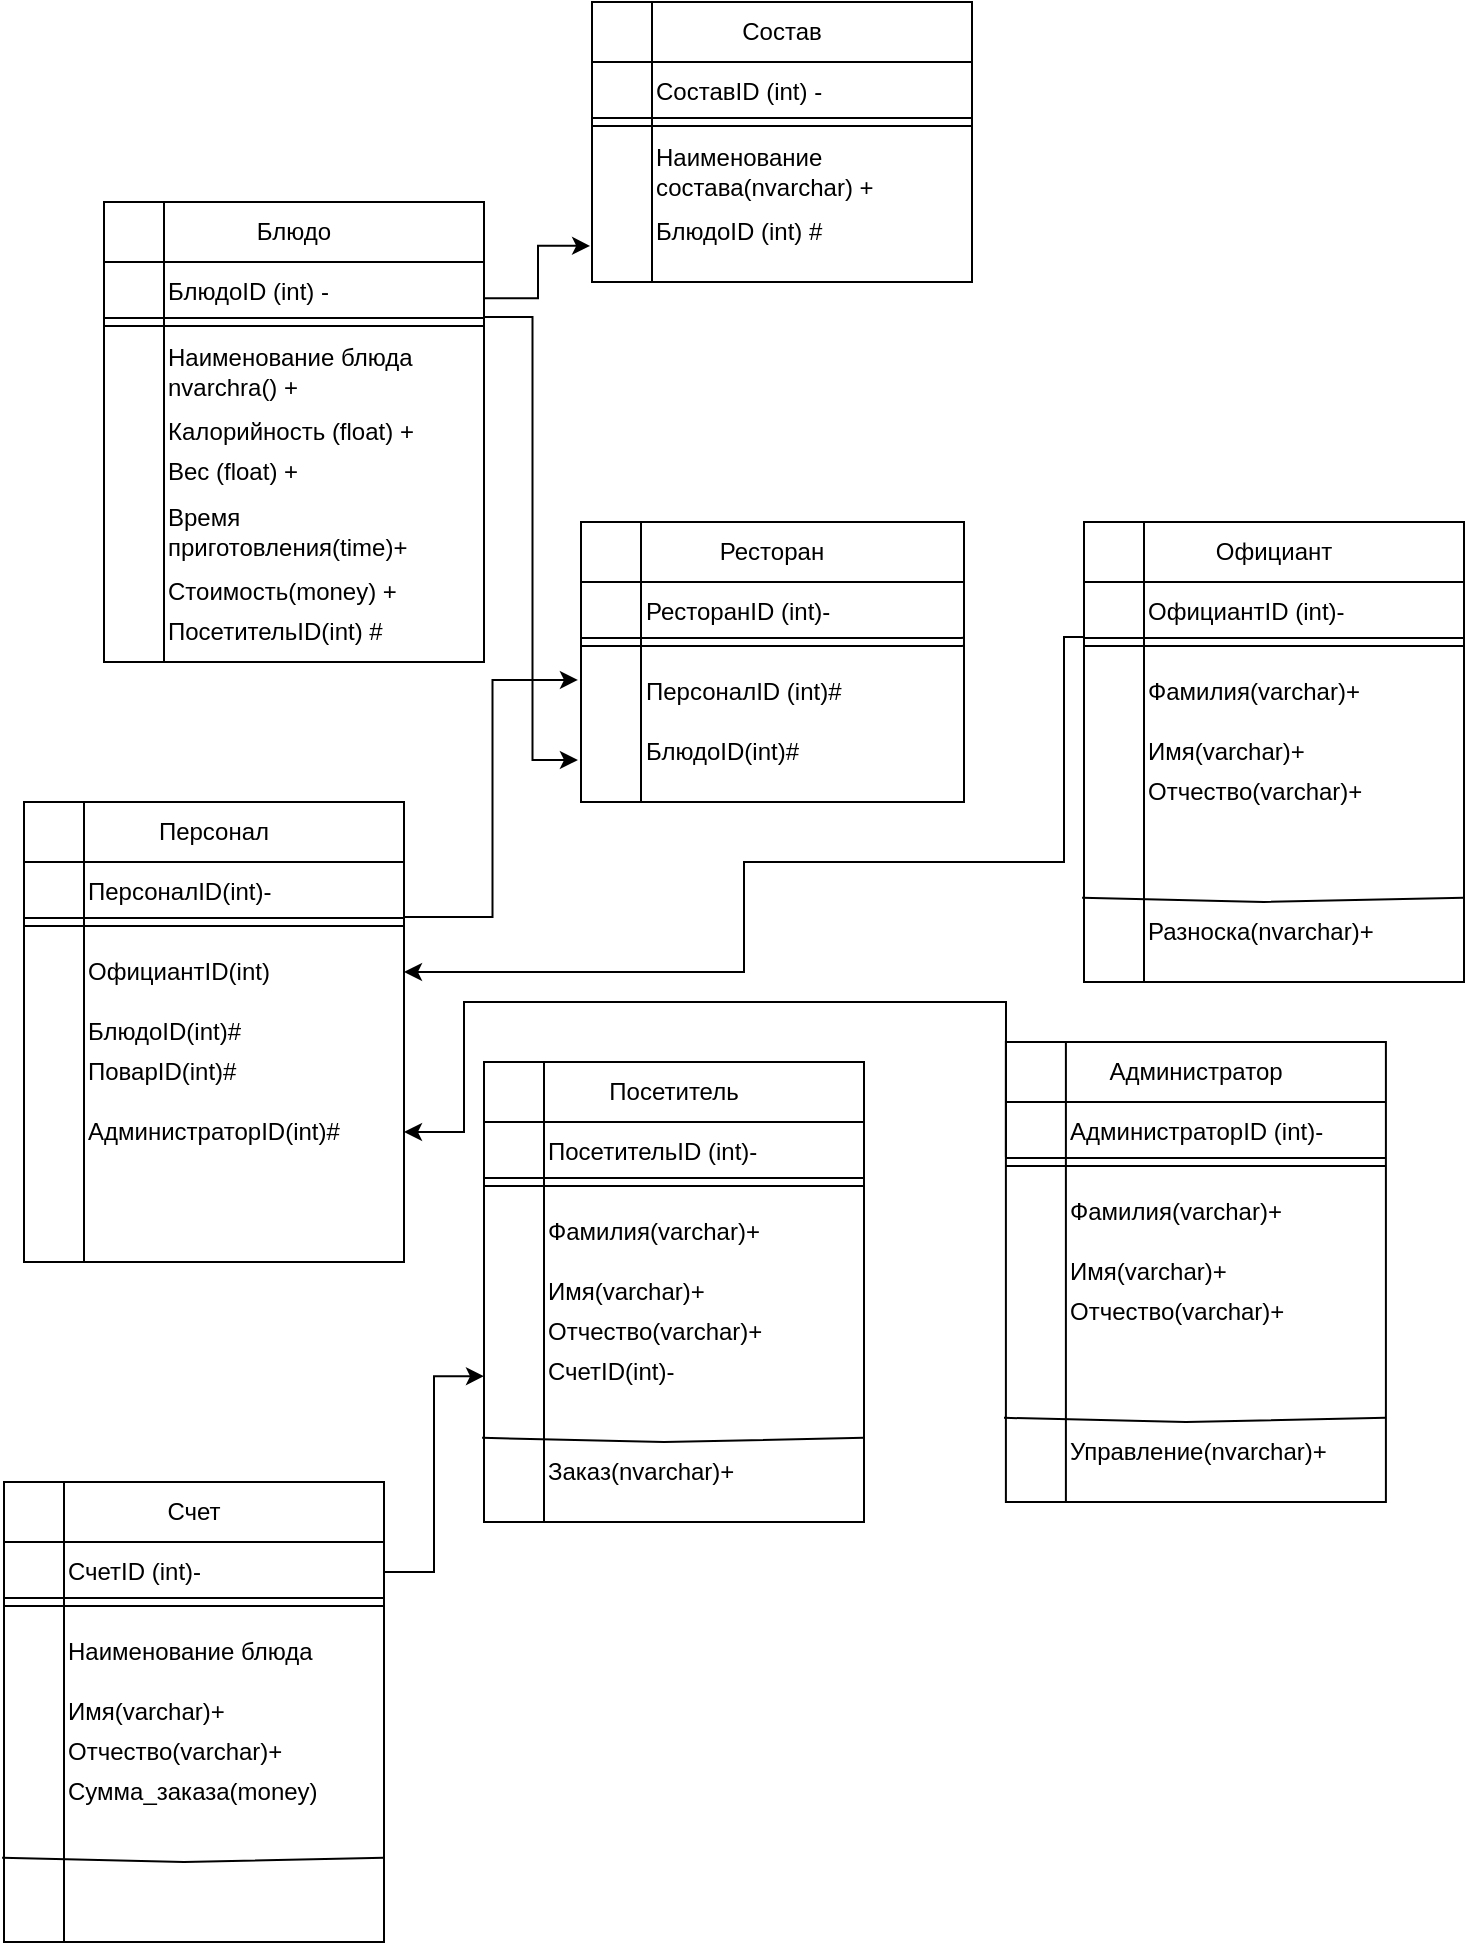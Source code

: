 <mxfile version="20.8.20" type="device"><diagram id="C5RBs43oDa-KdzZeNtuy" name="Page-1"><mxGraphModel dx="1393" dy="804" grid="1" gridSize="10" guides="1" tooltips="1" connect="1" arrows="1" fold="1" page="1" pageScale="1" pageWidth="827" pageHeight="1169" math="0" shadow="0"><root><mxCell id="WIyWlLk6GJQsqaUBKTNV-0"/><mxCell id="WIyWlLk6GJQsqaUBKTNV-1" parent="WIyWlLk6GJQsqaUBKTNV-0"/><mxCell id="bhpJLjFU7lPgrW5aFu5a-23" value="" style="group" vertex="1" connectable="0" parent="WIyWlLk6GJQsqaUBKTNV-1"><mxGeometry x="80" y="190" width="190" height="290" as="geometry"/></mxCell><mxCell id="bhpJLjFU7lPgrW5aFu5a-40" value="" style="group" vertex="1" connectable="0" parent="bhpJLjFU7lPgrW5aFu5a-23"><mxGeometry x="-10" width="200" height="230" as="geometry"/></mxCell><mxCell id="bhpJLjFU7lPgrW5aFu5a-20" value="" style="shape=internalStorage;whiteSpace=wrap;html=1;backgroundOutline=1;dx=30;dy=30;" vertex="1" parent="bhpJLjFU7lPgrW5aFu5a-40"><mxGeometry x="10" width="190" height="230" as="geometry"/></mxCell><mxCell id="bhpJLjFU7lPgrW5aFu5a-21" value="Блюдо" style="text;html=1;strokeColor=none;fillColor=none;align=center;verticalAlign=middle;whiteSpace=wrap;rounded=0;" vertex="1" parent="bhpJLjFU7lPgrW5aFu5a-40"><mxGeometry x="75" width="60" height="30" as="geometry"/></mxCell><mxCell id="bhpJLjFU7lPgrW5aFu5a-30" value="" style="shape=link;html=1;rounded=0;" edge="1" parent="bhpJLjFU7lPgrW5aFu5a-40" target="bhpJLjFU7lPgrW5aFu5a-20"><mxGeometry width="100" relative="1" as="geometry"><mxPoint x="10" y="60" as="sourcePoint"/><mxPoint x="110" y="60" as="targetPoint"/><Array as="points"><mxPoint x="200" y="60"/></Array></mxGeometry></mxCell><mxCell id="bhpJLjFU7lPgrW5aFu5a-32" value="БлюдоID (int) -" style="text;html=1;strokeColor=none;fillColor=none;align=left;verticalAlign=middle;whiteSpace=wrap;rounded=0;" vertex="1" parent="bhpJLjFU7lPgrW5aFu5a-40"><mxGeometry x="40" y="30" width="100" height="30" as="geometry"/></mxCell><mxCell id="bhpJLjFU7lPgrW5aFu5a-33" value="Наименование блюда nvarchra() +" style="text;html=1;strokeColor=none;fillColor=none;align=left;verticalAlign=middle;whiteSpace=wrap;rounded=0;" vertex="1" parent="bhpJLjFU7lPgrW5aFu5a-40"><mxGeometry x="40" y="70" width="160" height="30" as="geometry"/></mxCell><mxCell id="bhpJLjFU7lPgrW5aFu5a-34" value="Калорийность (float) +" style="text;html=1;strokeColor=none;fillColor=none;align=left;verticalAlign=middle;whiteSpace=wrap;rounded=0;" vertex="1" parent="bhpJLjFU7lPgrW5aFu5a-40"><mxGeometry x="40" y="100" width="160" height="30" as="geometry"/></mxCell><mxCell id="bhpJLjFU7lPgrW5aFu5a-35" value="Вес (float) +" style="text;html=1;strokeColor=none;fillColor=none;align=left;verticalAlign=middle;whiteSpace=wrap;rounded=0;" vertex="1" parent="bhpJLjFU7lPgrW5aFu5a-40"><mxGeometry x="40" y="120" width="160" height="30" as="geometry"/></mxCell><mxCell id="bhpJLjFU7lPgrW5aFu5a-36" value="Время приготовления(time)+" style="text;html=1;strokeColor=none;fillColor=none;align=left;verticalAlign=middle;whiteSpace=wrap;rounded=0;" vertex="1" parent="bhpJLjFU7lPgrW5aFu5a-40"><mxGeometry x="40" y="150" width="160" height="30" as="geometry"/></mxCell><mxCell id="bhpJLjFU7lPgrW5aFu5a-37" value="Стоимость(money) +" style="text;html=1;strokeColor=none;fillColor=none;align=left;verticalAlign=middle;whiteSpace=wrap;rounded=0;" vertex="1" parent="bhpJLjFU7lPgrW5aFu5a-40"><mxGeometry x="40" y="180" width="160" height="30" as="geometry"/></mxCell><mxCell id="bhpJLjFU7lPgrW5aFu5a-38" value="ПосетительID(int) #" style="text;html=1;strokeColor=none;fillColor=none;align=left;verticalAlign=middle;whiteSpace=wrap;rounded=0;" vertex="1" parent="bhpJLjFU7lPgrW5aFu5a-40"><mxGeometry x="40" y="200" width="160" height="30" as="geometry"/></mxCell><mxCell id="bhpJLjFU7lPgrW5aFu5a-42" value="" style="shape=internalStorage;whiteSpace=wrap;html=1;backgroundOutline=1;dx=30;dy=30;container=0;" vertex="1" parent="WIyWlLk6GJQsqaUBKTNV-1"><mxGeometry x="324" y="90" width="190" height="140" as="geometry"/></mxCell><mxCell id="bhpJLjFU7lPgrW5aFu5a-43" value="Состав" style="text;html=1;strokeColor=none;fillColor=none;align=center;verticalAlign=middle;whiteSpace=wrap;rounded=0;container=0;" vertex="1" parent="WIyWlLk6GJQsqaUBKTNV-1"><mxGeometry x="389" y="90" width="60" height="30" as="geometry"/></mxCell><mxCell id="bhpJLjFU7lPgrW5aFu5a-44" value="" style="shape=link;html=1;rounded=0;" edge="1" parent="WIyWlLk6GJQsqaUBKTNV-1" target="bhpJLjFU7lPgrW5aFu5a-42"><mxGeometry width="100" relative="1" as="geometry"><mxPoint x="324" y="150" as="sourcePoint"/><mxPoint x="424" y="150" as="targetPoint"/><Array as="points"><mxPoint x="514" y="150"/></Array></mxGeometry></mxCell><mxCell id="bhpJLjFU7lPgrW5aFu5a-46" value="СоставID (int) -" style="text;html=1;strokeColor=none;fillColor=none;align=left;verticalAlign=middle;whiteSpace=wrap;rounded=0;container=0;" vertex="1" parent="WIyWlLk6GJQsqaUBKTNV-1"><mxGeometry x="354" y="120" width="100" height="30" as="geometry"/></mxCell><mxCell id="bhpJLjFU7lPgrW5aFu5a-47" value="Наименование состава(nvarchar) +" style="text;html=1;strokeColor=none;fillColor=none;align=left;verticalAlign=middle;whiteSpace=wrap;rounded=0;container=0;" vertex="1" parent="WIyWlLk6GJQsqaUBKTNV-1"><mxGeometry x="354" y="160" width="160" height="30" as="geometry"/></mxCell><mxCell id="bhpJLjFU7lPgrW5aFu5a-48" value="БлюдоID (int) #" style="text;html=1;strokeColor=none;fillColor=none;align=left;verticalAlign=middle;whiteSpace=wrap;rounded=0;container=0;" vertex="1" parent="WIyWlLk6GJQsqaUBKTNV-1"><mxGeometry x="354" y="190" width="160" height="30" as="geometry"/></mxCell><mxCell id="bhpJLjFU7lPgrW5aFu5a-56" value="" style="shape=internalStorage;whiteSpace=wrap;html=1;backgroundOutline=1;dx=30;dy=30;" vertex="1" parent="WIyWlLk6GJQsqaUBKTNV-1"><mxGeometry x="318.5" y="350" width="191.5" height="140" as="geometry"/></mxCell><mxCell id="bhpJLjFU7lPgrW5aFu5a-57" value="Ресторан" style="text;html=1;strokeColor=none;fillColor=none;align=center;verticalAlign=middle;whiteSpace=wrap;rounded=0;" vertex="1" parent="WIyWlLk6GJQsqaUBKTNV-1"><mxGeometry x="383.5" y="350" width="60" height="30" as="geometry"/></mxCell><mxCell id="bhpJLjFU7lPgrW5aFu5a-58" value="" style="shape=link;html=1;rounded=0;" edge="1" parent="WIyWlLk6GJQsqaUBKTNV-1" target="bhpJLjFU7lPgrW5aFu5a-56"><mxGeometry width="100" relative="1" as="geometry"><mxPoint x="318.5" y="410" as="sourcePoint"/><mxPoint x="418.5" y="410" as="targetPoint"/><Array as="points"><mxPoint x="508.5" y="410"/></Array></mxGeometry></mxCell><mxCell id="bhpJLjFU7lPgrW5aFu5a-60" value="РесторанID (int)-" style="text;html=1;strokeColor=none;fillColor=none;align=left;verticalAlign=middle;whiteSpace=wrap;rounded=0;" vertex="1" parent="WIyWlLk6GJQsqaUBKTNV-1"><mxGeometry x="348.5" y="380" width="100" height="30" as="geometry"/></mxCell><mxCell id="bhpJLjFU7lPgrW5aFu5a-61" value="ПерсоналID (int)#" style="text;html=1;strokeColor=none;fillColor=none;align=left;verticalAlign=middle;whiteSpace=wrap;rounded=0;" vertex="1" parent="WIyWlLk6GJQsqaUBKTNV-1"><mxGeometry x="348.5" y="420" width="160" height="30" as="geometry"/></mxCell><mxCell id="bhpJLjFU7lPgrW5aFu5a-62" value="БлюдоID(int)#" style="text;html=1;strokeColor=none;fillColor=none;align=left;verticalAlign=middle;whiteSpace=wrap;rounded=0;" vertex="1" parent="WIyWlLk6GJQsqaUBKTNV-1"><mxGeometry x="348.5" y="450" width="160" height="30" as="geometry"/></mxCell><mxCell id="bhpJLjFU7lPgrW5aFu5a-176" value="" style="group" vertex="1" connectable="0" parent="WIyWlLk6GJQsqaUBKTNV-1"><mxGeometry x="560" y="350" width="200" height="230" as="geometry"/></mxCell><mxCell id="bhpJLjFU7lPgrW5aFu5a-177" value="PK" style="text;html=1;strokeColor=none;fillColor=none;align=center;verticalAlign=middle;whiteSpace=wrap;rounded=0;" vertex="1" parent="bhpJLjFU7lPgrW5aFu5a-176"><mxGeometry y="30" width="60" height="30" as="geometry"/></mxCell><mxCell id="bhpJLjFU7lPgrW5aFu5a-178" value="" style="group" vertex="1" connectable="0" parent="bhpJLjFU7lPgrW5aFu5a-176"><mxGeometry x="10" width="190" height="230" as="geometry"/></mxCell><mxCell id="bhpJLjFU7lPgrW5aFu5a-179" value="" style="shape=internalStorage;whiteSpace=wrap;html=1;backgroundOutline=1;dx=30;dy=30;" vertex="1" parent="bhpJLjFU7lPgrW5aFu5a-178"><mxGeometry width="190" height="230" as="geometry"/></mxCell><mxCell id="bhpJLjFU7lPgrW5aFu5a-180" value="Официант" style="text;html=1;strokeColor=none;fillColor=none;align=center;verticalAlign=middle;whiteSpace=wrap;rounded=0;" vertex="1" parent="bhpJLjFU7lPgrW5aFu5a-178"><mxGeometry x="65" width="60" height="30" as="geometry"/></mxCell><mxCell id="bhpJLjFU7lPgrW5aFu5a-181" value="" style="shape=link;html=1;rounded=0;" edge="1" parent="bhpJLjFU7lPgrW5aFu5a-178" target="bhpJLjFU7lPgrW5aFu5a-179"><mxGeometry width="100" relative="1" as="geometry"><mxPoint y="60" as="sourcePoint"/><mxPoint x="100" y="60" as="targetPoint"/><Array as="points"><mxPoint x="190" y="60"/></Array></mxGeometry></mxCell><mxCell id="bhpJLjFU7lPgrW5aFu5a-182" value="ОфициантID (int)-" style="text;html=1;strokeColor=none;fillColor=none;align=left;verticalAlign=middle;whiteSpace=wrap;rounded=0;" vertex="1" parent="bhpJLjFU7lPgrW5aFu5a-178"><mxGeometry x="30" y="30" width="160" height="30" as="geometry"/></mxCell><mxCell id="bhpJLjFU7lPgrW5aFu5a-183" value="Фамилия(varchar)+" style="text;html=1;strokeColor=none;fillColor=none;align=left;verticalAlign=middle;whiteSpace=wrap;rounded=0;" vertex="1" parent="bhpJLjFU7lPgrW5aFu5a-178"><mxGeometry x="30" y="70" width="160" height="30" as="geometry"/></mxCell><mxCell id="bhpJLjFU7lPgrW5aFu5a-184" value="Имя(varchar)+" style="text;html=1;strokeColor=none;fillColor=none;align=left;verticalAlign=middle;whiteSpace=wrap;rounded=0;" vertex="1" parent="bhpJLjFU7lPgrW5aFu5a-178"><mxGeometry x="30" y="100" width="160" height="30" as="geometry"/></mxCell><mxCell id="bhpJLjFU7lPgrW5aFu5a-185" value="Отчество(varchar)+" style="text;html=1;strokeColor=none;fillColor=none;align=left;verticalAlign=middle;whiteSpace=wrap;rounded=0;" vertex="1" parent="bhpJLjFU7lPgrW5aFu5a-178"><mxGeometry x="30" y="120" width="160" height="30" as="geometry"/></mxCell><mxCell id="bhpJLjFU7lPgrW5aFu5a-186" value="" style="endArrow=none;html=1;rounded=0;entryX=1;entryY=0.817;entryDx=0;entryDy=0;exitX=-0.005;exitY=0.817;exitDx=0;exitDy=0;exitPerimeter=0;entryPerimeter=0;" edge="1" parent="bhpJLjFU7lPgrW5aFu5a-178" source="bhpJLjFU7lPgrW5aFu5a-179" target="bhpJLjFU7lPgrW5aFu5a-179"><mxGeometry width="50" height="50" relative="1" as="geometry"><mxPoint x="90" y="200" as="sourcePoint"/><mxPoint x="110" y="170" as="targetPoint"/><Array as="points"><mxPoint x="90" y="190"/></Array></mxGeometry></mxCell><mxCell id="bhpJLjFU7lPgrW5aFu5a-187" value="Разноска(nvarchar)+" style="text;html=1;strokeColor=none;fillColor=none;align=left;verticalAlign=middle;whiteSpace=wrap;rounded=0;" vertex="1" parent="bhpJLjFU7lPgrW5aFu5a-178"><mxGeometry x="30" y="190" width="160" height="30" as="geometry"/></mxCell><mxCell id="bhpJLjFU7lPgrW5aFu5a-188" value="" style="group" vertex="1" connectable="0" parent="WIyWlLk6GJQsqaUBKTNV-1"><mxGeometry x="530.95" y="610" width="190" height="230" as="geometry"/></mxCell><mxCell id="bhpJLjFU7lPgrW5aFu5a-189" value="" style="shape=internalStorage;whiteSpace=wrap;html=1;backgroundOutline=1;dx=30;dy=30;" vertex="1" parent="bhpJLjFU7lPgrW5aFu5a-188"><mxGeometry width="190" height="230" as="geometry"/></mxCell><mxCell id="bhpJLjFU7lPgrW5aFu5a-190" value="Администратор" style="text;html=1;strokeColor=none;fillColor=none;align=center;verticalAlign=middle;whiteSpace=wrap;rounded=0;" vertex="1" parent="bhpJLjFU7lPgrW5aFu5a-188"><mxGeometry x="65" width="60" height="30" as="geometry"/></mxCell><mxCell id="bhpJLjFU7lPgrW5aFu5a-191" value="" style="shape=link;html=1;rounded=0;" edge="1" parent="bhpJLjFU7lPgrW5aFu5a-188" target="bhpJLjFU7lPgrW5aFu5a-189"><mxGeometry width="100" relative="1" as="geometry"><mxPoint y="60" as="sourcePoint"/><mxPoint x="100" y="60" as="targetPoint"/><Array as="points"><mxPoint x="190" y="60"/></Array></mxGeometry></mxCell><mxCell id="bhpJLjFU7lPgrW5aFu5a-192" value="АдминистраторID (int)-" style="text;html=1;strokeColor=none;fillColor=none;align=left;verticalAlign=middle;whiteSpace=wrap;rounded=0;" vertex="1" parent="bhpJLjFU7lPgrW5aFu5a-188"><mxGeometry x="30" y="30" width="160" height="30" as="geometry"/></mxCell><mxCell id="bhpJLjFU7lPgrW5aFu5a-193" value="Фамилия(varchar)+" style="text;html=1;strokeColor=none;fillColor=none;align=left;verticalAlign=middle;whiteSpace=wrap;rounded=0;" vertex="1" parent="bhpJLjFU7lPgrW5aFu5a-188"><mxGeometry x="30" y="70" width="160" height="30" as="geometry"/></mxCell><mxCell id="bhpJLjFU7lPgrW5aFu5a-194" value="Имя(varchar)+" style="text;html=1;strokeColor=none;fillColor=none;align=left;verticalAlign=middle;whiteSpace=wrap;rounded=0;" vertex="1" parent="bhpJLjFU7lPgrW5aFu5a-188"><mxGeometry x="30" y="100" width="160" height="30" as="geometry"/></mxCell><mxCell id="bhpJLjFU7lPgrW5aFu5a-195" value="Отчество(varchar)+" style="text;html=1;strokeColor=none;fillColor=none;align=left;verticalAlign=middle;whiteSpace=wrap;rounded=0;" vertex="1" parent="bhpJLjFU7lPgrW5aFu5a-188"><mxGeometry x="30" y="120" width="160" height="30" as="geometry"/></mxCell><mxCell id="bhpJLjFU7lPgrW5aFu5a-196" value="" style="endArrow=none;html=1;rounded=0;entryX=1;entryY=0.817;entryDx=0;entryDy=0;exitX=-0.005;exitY=0.817;exitDx=0;exitDy=0;exitPerimeter=0;entryPerimeter=0;" edge="1" parent="bhpJLjFU7lPgrW5aFu5a-188" source="bhpJLjFU7lPgrW5aFu5a-189" target="bhpJLjFU7lPgrW5aFu5a-189"><mxGeometry width="50" height="50" relative="1" as="geometry"><mxPoint x="90" y="200" as="sourcePoint"/><mxPoint x="110" y="170" as="targetPoint"/><Array as="points"><mxPoint x="90" y="190"/></Array></mxGeometry></mxCell><mxCell id="bhpJLjFU7lPgrW5aFu5a-197" value="Управление(nvarchar)+" style="text;html=1;strokeColor=none;fillColor=none;align=left;verticalAlign=middle;whiteSpace=wrap;rounded=0;" vertex="1" parent="bhpJLjFU7lPgrW5aFu5a-188"><mxGeometry x="30" y="190" width="160" height="30" as="geometry"/></mxCell><mxCell id="bhpJLjFU7lPgrW5aFu5a-201" value="" style="group" vertex="1" connectable="0" parent="WIyWlLk6GJQsqaUBKTNV-1"><mxGeometry x="270.0" y="620" width="190" height="230" as="geometry"/></mxCell><mxCell id="bhpJLjFU7lPgrW5aFu5a-202" value="" style="shape=internalStorage;whiteSpace=wrap;html=1;backgroundOutline=1;dx=30;dy=30;" vertex="1" parent="bhpJLjFU7lPgrW5aFu5a-201"><mxGeometry width="190" height="230" as="geometry"/></mxCell><mxCell id="bhpJLjFU7lPgrW5aFu5a-203" value="Посетитель" style="text;html=1;strokeColor=none;fillColor=none;align=center;verticalAlign=middle;whiteSpace=wrap;rounded=0;" vertex="1" parent="bhpJLjFU7lPgrW5aFu5a-201"><mxGeometry x="65" width="60" height="30" as="geometry"/></mxCell><mxCell id="bhpJLjFU7lPgrW5aFu5a-204" value="" style="shape=link;html=1;rounded=0;" edge="1" parent="bhpJLjFU7lPgrW5aFu5a-201" target="bhpJLjFU7lPgrW5aFu5a-202"><mxGeometry width="100" relative="1" as="geometry"><mxPoint y="60" as="sourcePoint"/><mxPoint x="100" y="60" as="targetPoint"/><Array as="points"><mxPoint x="190" y="60"/></Array></mxGeometry></mxCell><mxCell id="bhpJLjFU7lPgrW5aFu5a-205" value="ПосетительID (int)-" style="text;html=1;strokeColor=none;fillColor=none;align=left;verticalAlign=middle;whiteSpace=wrap;rounded=0;" vertex="1" parent="bhpJLjFU7lPgrW5aFu5a-201"><mxGeometry x="30" y="30" width="160" height="30" as="geometry"/></mxCell><mxCell id="bhpJLjFU7lPgrW5aFu5a-206" value="Фамилия(varchar)+" style="text;html=1;strokeColor=none;fillColor=none;align=left;verticalAlign=middle;whiteSpace=wrap;rounded=0;" vertex="1" parent="bhpJLjFU7lPgrW5aFu5a-201"><mxGeometry x="30" y="70" width="160" height="30" as="geometry"/></mxCell><mxCell id="bhpJLjFU7lPgrW5aFu5a-207" value="Имя(varchar)+" style="text;html=1;strokeColor=none;fillColor=none;align=left;verticalAlign=middle;whiteSpace=wrap;rounded=0;" vertex="1" parent="bhpJLjFU7lPgrW5aFu5a-201"><mxGeometry x="30" y="100" width="160" height="30" as="geometry"/></mxCell><mxCell id="bhpJLjFU7lPgrW5aFu5a-208" value="Отчество(varchar)+" style="text;html=1;strokeColor=none;fillColor=none;align=left;verticalAlign=middle;whiteSpace=wrap;rounded=0;" vertex="1" parent="bhpJLjFU7lPgrW5aFu5a-201"><mxGeometry x="30" y="120" width="160" height="30" as="geometry"/></mxCell><mxCell id="bhpJLjFU7lPgrW5aFu5a-209" value="" style="endArrow=none;html=1;rounded=0;entryX=1;entryY=0.817;entryDx=0;entryDy=0;exitX=-0.005;exitY=0.817;exitDx=0;exitDy=0;exitPerimeter=0;entryPerimeter=0;" edge="1" parent="bhpJLjFU7lPgrW5aFu5a-201" source="bhpJLjFU7lPgrW5aFu5a-202" target="bhpJLjFU7lPgrW5aFu5a-202"><mxGeometry width="50" height="50" relative="1" as="geometry"><mxPoint x="90" y="200" as="sourcePoint"/><mxPoint x="110" y="170" as="targetPoint"/><Array as="points"><mxPoint x="90" y="190"/></Array></mxGeometry></mxCell><mxCell id="bhpJLjFU7lPgrW5aFu5a-210" value="Заказ(nvarchar)+" style="text;html=1;strokeColor=none;fillColor=none;align=left;verticalAlign=middle;whiteSpace=wrap;rounded=0;" vertex="1" parent="bhpJLjFU7lPgrW5aFu5a-201"><mxGeometry x="30" y="190" width="160" height="30" as="geometry"/></mxCell><mxCell id="bhpJLjFU7lPgrW5aFu5a-212" value="СчетID(int)-" style="text;html=1;strokeColor=none;fillColor=none;align=left;verticalAlign=middle;whiteSpace=wrap;rounded=0;" vertex="1" parent="bhpJLjFU7lPgrW5aFu5a-201"><mxGeometry x="30" y="140" width="160" height="30" as="geometry"/></mxCell><mxCell id="bhpJLjFU7lPgrW5aFu5a-214" value="" style="group" vertex="1" connectable="0" parent="WIyWlLk6GJQsqaUBKTNV-1"><mxGeometry x="30.0" y="830" width="190" height="230" as="geometry"/></mxCell><mxCell id="bhpJLjFU7lPgrW5aFu5a-215" value="" style="shape=internalStorage;whiteSpace=wrap;html=1;backgroundOutline=1;dx=30;dy=30;" vertex="1" parent="bhpJLjFU7lPgrW5aFu5a-214"><mxGeometry width="190" height="230" as="geometry"/></mxCell><mxCell id="bhpJLjFU7lPgrW5aFu5a-216" value="Счет" style="text;html=1;strokeColor=none;fillColor=none;align=center;verticalAlign=middle;whiteSpace=wrap;rounded=0;" vertex="1" parent="bhpJLjFU7lPgrW5aFu5a-214"><mxGeometry x="65" width="60" height="30" as="geometry"/></mxCell><mxCell id="bhpJLjFU7lPgrW5aFu5a-217" value="" style="shape=link;html=1;rounded=0;" edge="1" parent="bhpJLjFU7lPgrW5aFu5a-214" target="bhpJLjFU7lPgrW5aFu5a-215"><mxGeometry width="100" relative="1" as="geometry"><mxPoint y="60" as="sourcePoint"/><mxPoint x="100" y="60" as="targetPoint"/><Array as="points"><mxPoint x="190" y="60"/></Array></mxGeometry></mxCell><mxCell id="bhpJLjFU7lPgrW5aFu5a-218" value="СчетID (int)-" style="text;html=1;strokeColor=none;fillColor=none;align=left;verticalAlign=middle;whiteSpace=wrap;rounded=0;" vertex="1" parent="bhpJLjFU7lPgrW5aFu5a-214"><mxGeometry x="30" y="30" width="160" height="30" as="geometry"/></mxCell><mxCell id="bhpJLjFU7lPgrW5aFu5a-219" value="Наименование блюда" style="text;html=1;strokeColor=none;fillColor=none;align=left;verticalAlign=middle;whiteSpace=wrap;rounded=0;" vertex="1" parent="bhpJLjFU7lPgrW5aFu5a-214"><mxGeometry x="30" y="70" width="160" height="30" as="geometry"/></mxCell><mxCell id="bhpJLjFU7lPgrW5aFu5a-220" value="Имя(varchar)+" style="text;html=1;strokeColor=none;fillColor=none;align=left;verticalAlign=middle;whiteSpace=wrap;rounded=0;" vertex="1" parent="bhpJLjFU7lPgrW5aFu5a-214"><mxGeometry x="30" y="100" width="160" height="30" as="geometry"/></mxCell><mxCell id="bhpJLjFU7lPgrW5aFu5a-221" value="Отчество(varchar)+" style="text;html=1;strokeColor=none;fillColor=none;align=left;verticalAlign=middle;whiteSpace=wrap;rounded=0;" vertex="1" parent="bhpJLjFU7lPgrW5aFu5a-214"><mxGeometry x="30" y="120" width="160" height="30" as="geometry"/></mxCell><mxCell id="bhpJLjFU7lPgrW5aFu5a-222" value="" style="endArrow=none;html=1;rounded=0;entryX=1;entryY=0.817;entryDx=0;entryDy=0;exitX=-0.005;exitY=0.817;exitDx=0;exitDy=0;exitPerimeter=0;entryPerimeter=0;" edge="1" parent="bhpJLjFU7lPgrW5aFu5a-214" source="bhpJLjFU7lPgrW5aFu5a-215" target="bhpJLjFU7lPgrW5aFu5a-215"><mxGeometry width="50" height="50" relative="1" as="geometry"><mxPoint x="90" y="200" as="sourcePoint"/><mxPoint x="110" y="170" as="targetPoint"/><Array as="points"><mxPoint x="90" y="190"/></Array></mxGeometry></mxCell><mxCell id="bhpJLjFU7lPgrW5aFu5a-227" value="Сумма_заказа(money)" style="text;html=1;strokeColor=none;fillColor=none;align=left;verticalAlign=middle;whiteSpace=wrap;rounded=0;" vertex="1" parent="bhpJLjFU7lPgrW5aFu5a-214"><mxGeometry x="30" y="140" width="160" height="30" as="geometry"/></mxCell><mxCell id="bhpJLjFU7lPgrW5aFu5a-237" style="edgeStyle=orthogonalEdgeStyle;rounded=0;orthogonalLoop=1;jettySize=auto;html=1;exitX=1;exitY=0.25;exitDx=0;exitDy=0;entryX=-0.008;entryY=0.564;entryDx=0;entryDy=0;entryPerimeter=0;" edge="1" parent="WIyWlLk6GJQsqaUBKTNV-1" source="bhpJLjFU7lPgrW5aFu5a-228" target="bhpJLjFU7lPgrW5aFu5a-56"><mxGeometry relative="1" as="geometry"/></mxCell><mxCell id="bhpJLjFU7lPgrW5aFu5a-228" value="" style="shape=internalStorage;whiteSpace=wrap;html=1;backgroundOutline=1;dx=30;dy=30;" vertex="1" parent="WIyWlLk6GJQsqaUBKTNV-1"><mxGeometry x="40" y="490" width="190" height="230" as="geometry"/></mxCell><mxCell id="bhpJLjFU7lPgrW5aFu5a-229" value="Персонал" style="text;html=1;strokeColor=none;fillColor=none;align=center;verticalAlign=middle;whiteSpace=wrap;rounded=0;" vertex="1" parent="WIyWlLk6GJQsqaUBKTNV-1"><mxGeometry x="105" y="490" width="60" height="30" as="geometry"/></mxCell><mxCell id="bhpJLjFU7lPgrW5aFu5a-230" value="" style="shape=link;html=1;rounded=0;" edge="1" parent="WIyWlLk6GJQsqaUBKTNV-1" target="bhpJLjFU7lPgrW5aFu5a-228"><mxGeometry width="100" relative="1" as="geometry"><mxPoint x="40" y="550" as="sourcePoint"/><mxPoint x="140" y="550" as="targetPoint"/><Array as="points"><mxPoint x="230" y="550"/></Array></mxGeometry></mxCell><mxCell id="bhpJLjFU7lPgrW5aFu5a-231" value="ПерсоналID(int)-" style="text;html=1;strokeColor=none;fillColor=none;align=left;verticalAlign=middle;whiteSpace=wrap;rounded=0;" vertex="1" parent="WIyWlLk6GJQsqaUBKTNV-1"><mxGeometry x="70" y="520" width="100" height="30" as="geometry"/></mxCell><mxCell id="bhpJLjFU7lPgrW5aFu5a-232" value="ОфициантID(int)" style="text;html=1;strokeColor=none;fillColor=none;align=left;verticalAlign=middle;whiteSpace=wrap;rounded=0;" vertex="1" parent="WIyWlLk6GJQsqaUBKTNV-1"><mxGeometry x="70" y="560" width="160" height="30" as="geometry"/></mxCell><mxCell id="bhpJLjFU7lPgrW5aFu5a-233" value="БлюдоID(int)#" style="text;html=1;strokeColor=none;fillColor=none;align=left;verticalAlign=middle;whiteSpace=wrap;rounded=0;" vertex="1" parent="WIyWlLk6GJQsqaUBKTNV-1"><mxGeometry x="70" y="590" width="160" height="30" as="geometry"/></mxCell><mxCell id="bhpJLjFU7lPgrW5aFu5a-234" value="ПоварID(int)#" style="text;html=1;strokeColor=none;fillColor=none;align=left;verticalAlign=middle;whiteSpace=wrap;rounded=0;" vertex="1" parent="WIyWlLk6GJQsqaUBKTNV-1"><mxGeometry x="70" y="610" width="160" height="30" as="geometry"/></mxCell><mxCell id="bhpJLjFU7lPgrW5aFu5a-236" value="АдминистраторID(int)#" style="text;html=1;strokeColor=none;fillColor=none;align=left;verticalAlign=middle;whiteSpace=wrap;rounded=0;" vertex="1" parent="WIyWlLk6GJQsqaUBKTNV-1"><mxGeometry x="70" y="640" width="160" height="30" as="geometry"/></mxCell><mxCell id="bhpJLjFU7lPgrW5aFu5a-238" style="edgeStyle=orthogonalEdgeStyle;rounded=0;orthogonalLoop=1;jettySize=auto;html=1;exitX=1;exitY=0.209;exitDx=0;exitDy=0;entryX=-0.005;entryY=0.871;entryDx=0;entryDy=0;entryPerimeter=0;exitPerimeter=0;" edge="1" parent="WIyWlLk6GJQsqaUBKTNV-1" source="bhpJLjFU7lPgrW5aFu5a-20" target="bhpJLjFU7lPgrW5aFu5a-42"><mxGeometry relative="1" as="geometry"/></mxCell><mxCell id="bhpJLjFU7lPgrW5aFu5a-240" style="edgeStyle=orthogonalEdgeStyle;rounded=0;orthogonalLoop=1;jettySize=auto;html=1;exitX=1;exitY=0.25;exitDx=0;exitDy=0;entryX=-0.008;entryY=0.85;entryDx=0;entryDy=0;entryPerimeter=0;" edge="1" parent="WIyWlLk6GJQsqaUBKTNV-1" source="bhpJLjFU7lPgrW5aFu5a-20" target="bhpJLjFU7lPgrW5aFu5a-56"><mxGeometry relative="1" as="geometry"/></mxCell><mxCell id="bhpJLjFU7lPgrW5aFu5a-241" style="edgeStyle=orthogonalEdgeStyle;rounded=0;orthogonalLoop=1;jettySize=auto;html=1;exitX=1;exitY=0.5;exitDx=0;exitDy=0;entryX=0;entryY=0.683;entryDx=0;entryDy=0;entryPerimeter=0;" edge="1" parent="WIyWlLk6GJQsqaUBKTNV-1" source="bhpJLjFU7lPgrW5aFu5a-218" target="bhpJLjFU7lPgrW5aFu5a-202"><mxGeometry relative="1" as="geometry"/></mxCell><mxCell id="bhpJLjFU7lPgrW5aFu5a-242" style="edgeStyle=orthogonalEdgeStyle;rounded=0;orthogonalLoop=1;jettySize=auto;html=1;exitX=0;exitY=0.25;exitDx=0;exitDy=0;entryX=1;entryY=0.5;entryDx=0;entryDy=0;" edge="1" parent="WIyWlLk6GJQsqaUBKTNV-1" source="bhpJLjFU7lPgrW5aFu5a-189" target="bhpJLjFU7lPgrW5aFu5a-236"><mxGeometry relative="1" as="geometry"><Array as="points"><mxPoint x="531" y="590"/><mxPoint x="260" y="590"/><mxPoint x="260" y="655"/></Array></mxGeometry></mxCell><mxCell id="bhpJLjFU7lPgrW5aFu5a-243" style="edgeStyle=orthogonalEdgeStyle;rounded=0;orthogonalLoop=1;jettySize=auto;html=1;exitX=0;exitY=0.25;exitDx=0;exitDy=0;entryX=1;entryY=0.5;entryDx=0;entryDy=0;" edge="1" parent="WIyWlLk6GJQsqaUBKTNV-1" source="bhpJLjFU7lPgrW5aFu5a-179" target="bhpJLjFU7lPgrW5aFu5a-232"><mxGeometry relative="1" as="geometry"><Array as="points"><mxPoint x="560" y="408"/><mxPoint x="560" y="520"/><mxPoint x="400" y="520"/><mxPoint x="400" y="575"/></Array></mxGeometry></mxCell></root></mxGraphModel></diagram></mxfile>
